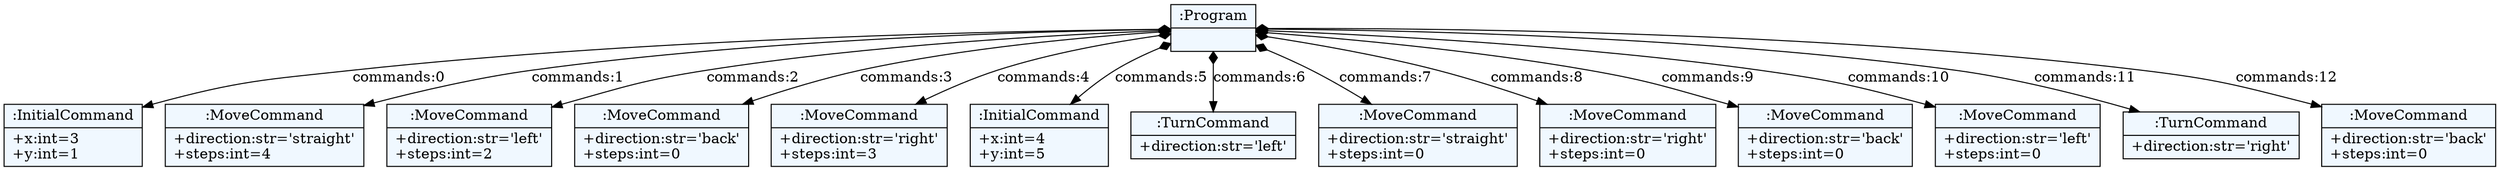 
    digraph textX {
    fontname = "Bitstream Vera Sans"
    fontsize = 8
    node[
        shape=record,
        style=filled,
        fillcolor=aliceblue
    ]
    nodesep = 0.3
    edge[dir=black,arrowtail=empty]


129499448847936 -> 129499448847840 [label="commands:0" arrowtail=diamond dir=both]
129499448847840[label="{:InitialCommand|+x:int=3\l+y:int=1\l}"]
129499448847936 -> 129499448847792 [label="commands:1" arrowtail=diamond dir=both]
129499448847792[label="{:MoveCommand|+direction:str='straight'\l+steps:int=4\l}"]
129499448847936 -> 129499448847744 [label="commands:2" arrowtail=diamond dir=both]
129499448847744[label="{:MoveCommand|+direction:str='left'\l+steps:int=2\l}"]
129499448847936 -> 129499448847696 [label="commands:3" arrowtail=diamond dir=both]
129499448847696[label="{:MoveCommand|+direction:str='back'\l+steps:int=0\l}"]
129499448847936 -> 129499448847648 [label="commands:4" arrowtail=diamond dir=both]
129499448847648[label="{:MoveCommand|+direction:str='right'\l+steps:int=3\l}"]
129499448847936 -> 129499448847552 [label="commands:5" arrowtail=diamond dir=both]
129499448847552[label="{:InitialCommand|+x:int=4\l+y:int=5\l}"]
129499448847936 -> 129499448847600 [label="commands:6" arrowtail=diamond dir=both]
129499448847600[label="{:TurnCommand|+direction:str='left'\l}"]
129499448847936 -> 129499448843568 [label="commands:7" arrowtail=diamond dir=both]
129499448843568[label="{:MoveCommand|+direction:str='straight'\l+steps:int=0\l}"]
129499448847936 -> 129499448847360 [label="commands:8" arrowtail=diamond dir=both]
129499448847360[label="{:MoveCommand|+direction:str='right'\l+steps:int=0\l}"]
129499448847936 -> 129499448846832 [label="commands:9" arrowtail=diamond dir=both]
129499448846832[label="{:MoveCommand|+direction:str='back'\l+steps:int=0\l}"]
129499448847936 -> 129499448842656 [label="commands:10" arrowtail=diamond dir=both]
129499448842656[label="{:MoveCommand|+direction:str='left'\l+steps:int=0\l}"]
129499448847936 -> 129499448847312 [label="commands:11" arrowtail=diamond dir=both]
129499448847312[label="{:TurnCommand|+direction:str='right'\l}"]
129499448847936 -> 129499448847264 [label="commands:12" arrowtail=diamond dir=both]
129499448847264[label="{:MoveCommand|+direction:str='back'\l+steps:int=0\l}"]
129499448847936[label="{:Program|}"]

}
